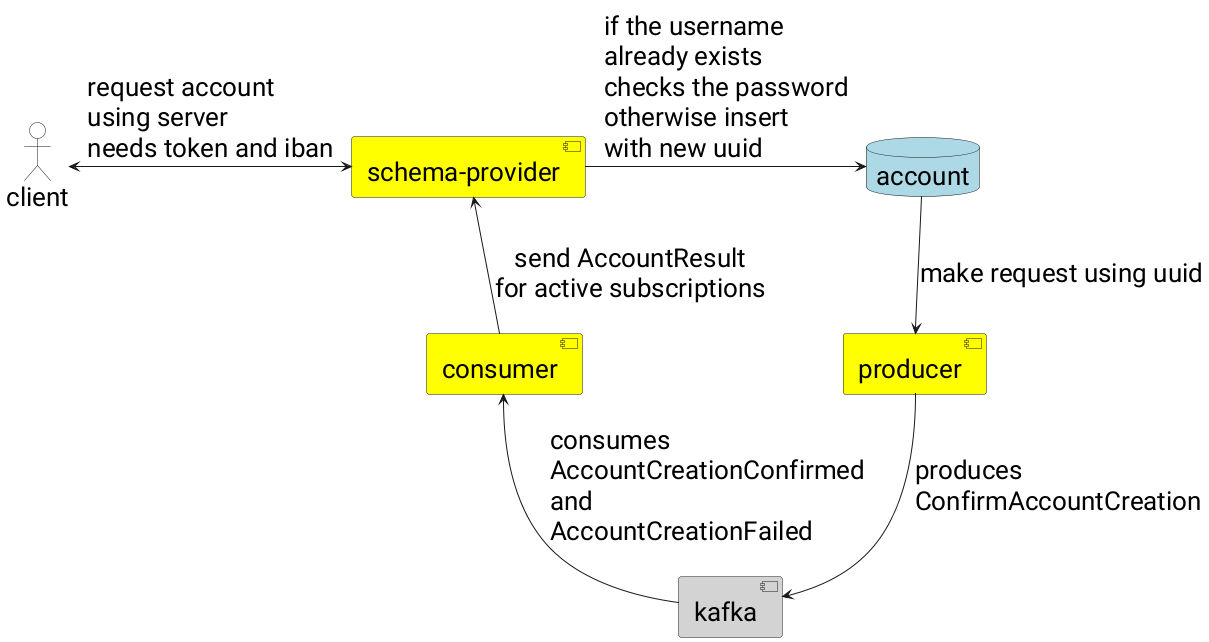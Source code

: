 @startuml
skinparam shadowing false
skinparam defaultFontName Roboto
skinparam defaultFontSize 26

actor client as cl #White
component producer as p #Yellow
component consumer as c #Yellow
database account as ac #LightBlue
component "schema-provider" as sp #Yellow
component "kafka" as kc #LightGrey

ac --> p :make request using uuid
c <-- kc :consumes\lAccountCreationConfirmed\nand\nAccountCreationFailed
cl <-right-> sp :request account\lusing server\nneeds token and iban
sp -> ac :if the username\lalready exists\nchecks the password\notherwise insert\nwith new uuid
p --> kc :produces\lConfirmAccountCreation
sp <-- c :send AccountResult\nfor active subscriptions

@enduml